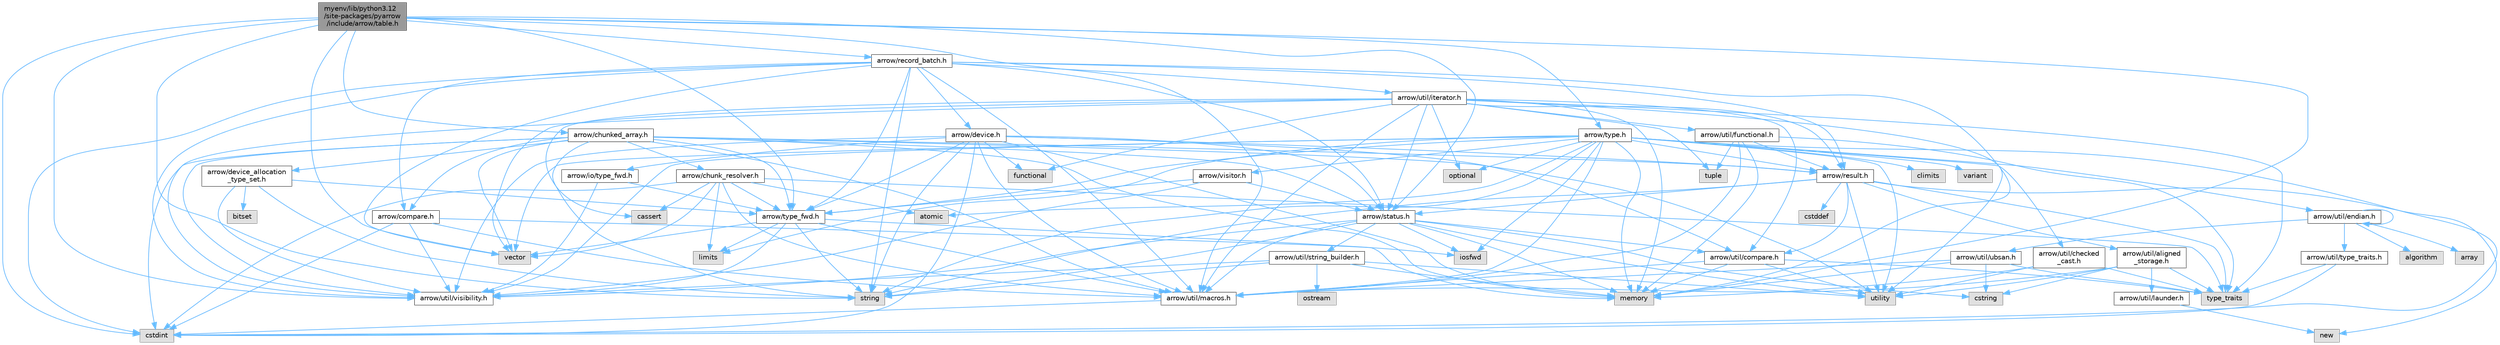 digraph "myenv/lib/python3.12/site-packages/pyarrow/include/arrow/table.h"
{
 // LATEX_PDF_SIZE
  bgcolor="transparent";
  edge [fontname=Helvetica,fontsize=10,labelfontname=Helvetica,labelfontsize=10];
  node [fontname=Helvetica,fontsize=10,shape=box,height=0.2,width=0.4];
  Node1 [id="Node000001",label="myenv/lib/python3.12\l/site-packages/pyarrow\l/include/arrow/table.h",height=0.2,width=0.4,color="gray40", fillcolor="grey60", style="filled", fontcolor="black",tooltip=" "];
  Node1 -> Node2 [id="edge1_Node000001_Node000002",color="steelblue1",style="solid",tooltip=" "];
  Node2 [id="Node000002",label="cstdint",height=0.2,width=0.4,color="grey60", fillcolor="#E0E0E0", style="filled",tooltip=" "];
  Node1 -> Node3 [id="edge2_Node000001_Node000003",color="steelblue1",style="solid",tooltip=" "];
  Node3 [id="Node000003",label="memory",height=0.2,width=0.4,color="grey60", fillcolor="#E0E0E0", style="filled",tooltip=" "];
  Node1 -> Node4 [id="edge3_Node000001_Node000004",color="steelblue1",style="solid",tooltip=" "];
  Node4 [id="Node000004",label="string",height=0.2,width=0.4,color="grey60", fillcolor="#E0E0E0", style="filled",tooltip=" "];
  Node1 -> Node5 [id="edge4_Node000001_Node000005",color="steelblue1",style="solid",tooltip=" "];
  Node5 [id="Node000005",label="vector",height=0.2,width=0.4,color="grey60", fillcolor="#E0E0E0", style="filled",tooltip=" "];
  Node1 -> Node6 [id="edge5_Node000001_Node000006",color="steelblue1",style="solid",tooltip=" "];
  Node6 [id="Node000006",label="arrow/chunked_array.h",height=0.2,width=0.4,color="grey40", fillcolor="white", style="filled",URL="$chunked__array_8h.html",tooltip=" "];
  Node6 -> Node2 [id="edge6_Node000006_Node000002",color="steelblue1",style="solid",tooltip=" "];
  Node6 -> Node3 [id="edge7_Node000006_Node000003",color="steelblue1",style="solid",tooltip=" "];
  Node6 -> Node4 [id="edge8_Node000006_Node000004",color="steelblue1",style="solid",tooltip=" "];
  Node6 -> Node7 [id="edge9_Node000006_Node000007",color="steelblue1",style="solid",tooltip=" "];
  Node7 [id="Node000007",label="utility",height=0.2,width=0.4,color="grey60", fillcolor="#E0E0E0", style="filled",tooltip=" "];
  Node6 -> Node5 [id="edge10_Node000006_Node000005",color="steelblue1",style="solid",tooltip=" "];
  Node6 -> Node8 [id="edge11_Node000006_Node000008",color="steelblue1",style="solid",tooltip=" "];
  Node8 [id="Node000008",label="arrow/chunk_resolver.h",height=0.2,width=0.4,color="grey40", fillcolor="white", style="filled",URL="$chunk__resolver_8h.html",tooltip=" "];
  Node8 -> Node9 [id="edge12_Node000008_Node000009",color="steelblue1",style="solid",tooltip=" "];
  Node9 [id="Node000009",label="atomic",height=0.2,width=0.4,color="grey60", fillcolor="#E0E0E0", style="filled",tooltip=" "];
  Node8 -> Node10 [id="edge13_Node000008_Node000010",color="steelblue1",style="solid",tooltip=" "];
  Node10 [id="Node000010",label="cassert",height=0.2,width=0.4,color="grey60", fillcolor="#E0E0E0", style="filled",tooltip=" "];
  Node8 -> Node2 [id="edge14_Node000008_Node000002",color="steelblue1",style="solid",tooltip=" "];
  Node8 -> Node11 [id="edge15_Node000008_Node000011",color="steelblue1",style="solid",tooltip=" "];
  Node11 [id="Node000011",label="limits",height=0.2,width=0.4,color="grey60", fillcolor="#E0E0E0", style="filled",tooltip=" "];
  Node8 -> Node12 [id="edge16_Node000008_Node000012",color="steelblue1",style="solid",tooltip=" "];
  Node12 [id="Node000012",label="type_traits",height=0.2,width=0.4,color="grey60", fillcolor="#E0E0E0", style="filled",tooltip=" "];
  Node8 -> Node5 [id="edge17_Node000008_Node000005",color="steelblue1",style="solid",tooltip=" "];
  Node8 -> Node13 [id="edge18_Node000008_Node000013",color="steelblue1",style="solid",tooltip=" "];
  Node13 [id="Node000013",label="arrow/type_fwd.h",height=0.2,width=0.4,color="grey40", fillcolor="white", style="filled",URL="$arrow_2type__fwd_8h.html",tooltip=" "];
  Node13 -> Node11 [id="edge19_Node000013_Node000011",color="steelblue1",style="solid",tooltip=" "];
  Node13 -> Node3 [id="edge20_Node000013_Node000003",color="steelblue1",style="solid",tooltip=" "];
  Node13 -> Node4 [id="edge21_Node000013_Node000004",color="steelblue1",style="solid",tooltip=" "];
  Node13 -> Node5 [id="edge22_Node000013_Node000005",color="steelblue1",style="solid",tooltip=" "];
  Node13 -> Node14 [id="edge23_Node000013_Node000014",color="steelblue1",style="solid",tooltip=" "];
  Node14 [id="Node000014",label="arrow/util/macros.h",height=0.2,width=0.4,color="grey40", fillcolor="white", style="filled",URL="$macros_8h.html",tooltip=" "];
  Node14 -> Node2 [id="edge24_Node000014_Node000002",color="steelblue1",style="solid",tooltip=" "];
  Node13 -> Node15 [id="edge25_Node000013_Node000015",color="steelblue1",style="solid",tooltip=" "];
  Node15 [id="Node000015",label="arrow/util/visibility.h",height=0.2,width=0.4,color="grey40", fillcolor="white", style="filled",URL="$include_2arrow_2util_2visibility_8h.html",tooltip=" "];
  Node8 -> Node14 [id="edge26_Node000008_Node000014",color="steelblue1",style="solid",tooltip=" "];
  Node6 -> Node16 [id="edge27_Node000006_Node000016",color="steelblue1",style="solid",tooltip=" "];
  Node16 [id="Node000016",label="arrow/compare.h",height=0.2,width=0.4,color="grey40", fillcolor="white", style="filled",URL="$compare_8h.html",tooltip=" "];
  Node16 -> Node2 [id="edge28_Node000016_Node000002",color="steelblue1",style="solid",tooltip=" "];
  Node16 -> Node17 [id="edge29_Node000016_Node000017",color="steelblue1",style="solid",tooltip=" "];
  Node17 [id="Node000017",label="iosfwd",height=0.2,width=0.4,color="grey60", fillcolor="#E0E0E0", style="filled",tooltip=" "];
  Node16 -> Node14 [id="edge30_Node000016_Node000014",color="steelblue1",style="solid",tooltip=" "];
  Node16 -> Node15 [id="edge31_Node000016_Node000015",color="steelblue1",style="solid",tooltip=" "];
  Node6 -> Node18 [id="edge32_Node000006_Node000018",color="steelblue1",style="solid",tooltip=" "];
  Node18 [id="Node000018",label="arrow/device_allocation\l_type_set.h",height=0.2,width=0.4,color="grey40", fillcolor="white", style="filled",URL="$device__allocation__type__set_8h.html",tooltip=" "];
  Node18 -> Node19 [id="edge33_Node000018_Node000019",color="steelblue1",style="solid",tooltip=" "];
  Node19 [id="Node000019",label="bitset",height=0.2,width=0.4,color="grey60", fillcolor="#E0E0E0", style="filled",tooltip=" "];
  Node18 -> Node4 [id="edge34_Node000018_Node000004",color="steelblue1",style="solid",tooltip=" "];
  Node18 -> Node13 [id="edge35_Node000018_Node000013",color="steelblue1",style="solid",tooltip=" "];
  Node18 -> Node15 [id="edge36_Node000018_Node000015",color="steelblue1",style="solid",tooltip=" "];
  Node6 -> Node20 [id="edge37_Node000006_Node000020",color="steelblue1",style="solid",tooltip=" "];
  Node20 [id="Node000020",label="arrow/result.h",height=0.2,width=0.4,color="grey40", fillcolor="white", style="filled",URL="$result_8h.html",tooltip=" "];
  Node20 -> Node21 [id="edge38_Node000020_Node000021",color="steelblue1",style="solid",tooltip=" "];
  Node21 [id="Node000021",label="cstddef",height=0.2,width=0.4,color="grey60", fillcolor="#E0E0E0", style="filled",tooltip=" "];
  Node20 -> Node22 [id="edge39_Node000020_Node000022",color="steelblue1",style="solid",tooltip=" "];
  Node22 [id="Node000022",label="new",height=0.2,width=0.4,color="grey60", fillcolor="#E0E0E0", style="filled",tooltip=" "];
  Node20 -> Node4 [id="edge40_Node000020_Node000004",color="steelblue1",style="solid",tooltip=" "];
  Node20 -> Node12 [id="edge41_Node000020_Node000012",color="steelblue1",style="solid",tooltip=" "];
  Node20 -> Node7 [id="edge42_Node000020_Node000007",color="steelblue1",style="solid",tooltip=" "];
  Node20 -> Node23 [id="edge43_Node000020_Node000023",color="steelblue1",style="solid",tooltip=" "];
  Node23 [id="Node000023",label="arrow/status.h",height=0.2,width=0.4,color="grey40", fillcolor="white", style="filled",URL="$status_8h.html",tooltip=" "];
  Node23 -> Node24 [id="edge44_Node000023_Node000024",color="steelblue1",style="solid",tooltip=" "];
  Node24 [id="Node000024",label="cstring",height=0.2,width=0.4,color="grey60", fillcolor="#E0E0E0", style="filled",tooltip=" "];
  Node23 -> Node17 [id="edge45_Node000023_Node000017",color="steelblue1",style="solid",tooltip=" "];
  Node23 -> Node3 [id="edge46_Node000023_Node000003",color="steelblue1",style="solid",tooltip=" "];
  Node23 -> Node4 [id="edge47_Node000023_Node000004",color="steelblue1",style="solid",tooltip=" "];
  Node23 -> Node7 [id="edge48_Node000023_Node000007",color="steelblue1",style="solid",tooltip=" "];
  Node23 -> Node25 [id="edge49_Node000023_Node000025",color="steelblue1",style="solid",tooltip=" "];
  Node25 [id="Node000025",label="arrow/util/compare.h",height=0.2,width=0.4,color="grey40", fillcolor="white", style="filled",URL="$util_2compare_8h.html",tooltip=" "];
  Node25 -> Node3 [id="edge50_Node000025_Node000003",color="steelblue1",style="solid",tooltip=" "];
  Node25 -> Node12 [id="edge51_Node000025_Node000012",color="steelblue1",style="solid",tooltip=" "];
  Node25 -> Node7 [id="edge52_Node000025_Node000007",color="steelblue1",style="solid",tooltip=" "];
  Node25 -> Node14 [id="edge53_Node000025_Node000014",color="steelblue1",style="solid",tooltip=" "];
  Node23 -> Node14 [id="edge54_Node000023_Node000014",color="steelblue1",style="solid",tooltip=" "];
  Node23 -> Node26 [id="edge55_Node000023_Node000026",color="steelblue1",style="solid",tooltip=" "];
  Node26 [id="Node000026",label="arrow/util/string_builder.h",height=0.2,width=0.4,color="grey40", fillcolor="white", style="filled",URL="$string__builder_8h.html",tooltip=" "];
  Node26 -> Node3 [id="edge56_Node000026_Node000003",color="steelblue1",style="solid",tooltip=" "];
  Node26 -> Node27 [id="edge57_Node000026_Node000027",color="steelblue1",style="solid",tooltip=" "];
  Node27 [id="Node000027",label="ostream",height=0.2,width=0.4,color="grey60", fillcolor="#E0E0E0", style="filled",tooltip=" "];
  Node26 -> Node4 [id="edge58_Node000026_Node000004",color="steelblue1",style="solid",tooltip=" "];
  Node26 -> Node7 [id="edge59_Node000026_Node000007",color="steelblue1",style="solid",tooltip=" "];
  Node26 -> Node15 [id="edge60_Node000026_Node000015",color="steelblue1",style="solid",tooltip=" "];
  Node23 -> Node15 [id="edge61_Node000023_Node000015",color="steelblue1",style="solid",tooltip=" "];
  Node20 -> Node28 [id="edge62_Node000020_Node000028",color="steelblue1",style="solid",tooltip=" "];
  Node28 [id="Node000028",label="arrow/util/aligned\l_storage.h",height=0.2,width=0.4,color="grey40", fillcolor="white", style="filled",URL="$aligned__storage_8h.html",tooltip=" "];
  Node28 -> Node24 [id="edge63_Node000028_Node000024",color="steelblue1",style="solid",tooltip=" "];
  Node28 -> Node12 [id="edge64_Node000028_Node000012",color="steelblue1",style="solid",tooltip=" "];
  Node28 -> Node7 [id="edge65_Node000028_Node000007",color="steelblue1",style="solid",tooltip=" "];
  Node28 -> Node29 [id="edge66_Node000028_Node000029",color="steelblue1",style="solid",tooltip=" "];
  Node29 [id="Node000029",label="arrow/util/launder.h",height=0.2,width=0.4,color="grey40", fillcolor="white", style="filled",URL="$launder_8h.html",tooltip=" "];
  Node29 -> Node22 [id="edge67_Node000029_Node000022",color="steelblue1",style="solid",tooltip=" "];
  Node28 -> Node14 [id="edge68_Node000028_Node000014",color="steelblue1",style="solid",tooltip=" "];
  Node20 -> Node25 [id="edge69_Node000020_Node000025",color="steelblue1",style="solid",tooltip=" "];
  Node6 -> Node23 [id="edge70_Node000006_Node000023",color="steelblue1",style="solid",tooltip=" "];
  Node6 -> Node13 [id="edge71_Node000006_Node000013",color="steelblue1",style="solid",tooltip=" "];
  Node6 -> Node14 [id="edge72_Node000006_Node000014",color="steelblue1",style="solid",tooltip=" "];
  Node6 -> Node15 [id="edge73_Node000006_Node000015",color="steelblue1",style="solid",tooltip=" "];
  Node1 -> Node30 [id="edge74_Node000001_Node000030",color="steelblue1",style="solid",tooltip=" "];
  Node30 [id="Node000030",label="arrow/record_batch.h",height=0.2,width=0.4,color="grey40", fillcolor="white", style="filled",URL="$record__batch_8h.html",tooltip=" "];
  Node30 -> Node2 [id="edge75_Node000030_Node000002",color="steelblue1",style="solid",tooltip=" "];
  Node30 -> Node3 [id="edge76_Node000030_Node000003",color="steelblue1",style="solid",tooltip=" "];
  Node30 -> Node4 [id="edge77_Node000030_Node000004",color="steelblue1",style="solid",tooltip=" "];
  Node30 -> Node5 [id="edge78_Node000030_Node000005",color="steelblue1",style="solid",tooltip=" "];
  Node30 -> Node16 [id="edge79_Node000030_Node000016",color="steelblue1",style="solid",tooltip=" "];
  Node30 -> Node31 [id="edge80_Node000030_Node000031",color="steelblue1",style="solid",tooltip=" "];
  Node31 [id="Node000031",label="arrow/device.h",height=0.2,width=0.4,color="grey40", fillcolor="white", style="filled",URL="$device_8h.html",tooltip=" "];
  Node31 -> Node2 [id="edge81_Node000031_Node000002",color="steelblue1",style="solid",tooltip=" "];
  Node31 -> Node32 [id="edge82_Node000031_Node000032",color="steelblue1",style="solid",tooltip=" "];
  Node32 [id="Node000032",label="functional",height=0.2,width=0.4,color="grey60", fillcolor="#E0E0E0", style="filled",tooltip=" "];
  Node31 -> Node3 [id="edge83_Node000031_Node000003",color="steelblue1",style="solid",tooltip=" "];
  Node31 -> Node4 [id="edge84_Node000031_Node000004",color="steelblue1",style="solid",tooltip=" "];
  Node31 -> Node33 [id="edge85_Node000031_Node000033",color="steelblue1",style="solid",tooltip=" "];
  Node33 [id="Node000033",label="arrow/io/type_fwd.h",height=0.2,width=0.4,color="grey40", fillcolor="white", style="filled",URL="$arrow_2io_2type__fwd_8h.html",tooltip=" "];
  Node33 -> Node13 [id="edge86_Node000033_Node000013",color="steelblue1",style="solid",tooltip=" "];
  Node33 -> Node15 [id="edge87_Node000033_Node000015",color="steelblue1",style="solid",tooltip=" "];
  Node31 -> Node20 [id="edge88_Node000031_Node000020",color="steelblue1",style="solid",tooltip=" "];
  Node31 -> Node23 [id="edge89_Node000031_Node000023",color="steelblue1",style="solid",tooltip=" "];
  Node31 -> Node13 [id="edge90_Node000031_Node000013",color="steelblue1",style="solid",tooltip=" "];
  Node31 -> Node25 [id="edge91_Node000031_Node000025",color="steelblue1",style="solid",tooltip=" "];
  Node31 -> Node14 [id="edge92_Node000031_Node000014",color="steelblue1",style="solid",tooltip=" "];
  Node31 -> Node15 [id="edge93_Node000031_Node000015",color="steelblue1",style="solid",tooltip=" "];
  Node30 -> Node20 [id="edge94_Node000030_Node000020",color="steelblue1",style="solid",tooltip=" "];
  Node30 -> Node23 [id="edge95_Node000030_Node000023",color="steelblue1",style="solid",tooltip=" "];
  Node30 -> Node13 [id="edge96_Node000030_Node000013",color="steelblue1",style="solid",tooltip=" "];
  Node30 -> Node34 [id="edge97_Node000030_Node000034",color="steelblue1",style="solid",tooltip=" "];
  Node34 [id="Node000034",label="arrow/util/iterator.h",height=0.2,width=0.4,color="grey40", fillcolor="white", style="filled",URL="$iterator_8h.html",tooltip=" "];
  Node34 -> Node10 [id="edge98_Node000034_Node000010",color="steelblue1",style="solid",tooltip=" "];
  Node34 -> Node32 [id="edge99_Node000034_Node000032",color="steelblue1",style="solid",tooltip=" "];
  Node34 -> Node3 [id="edge100_Node000034_Node000003",color="steelblue1",style="solid",tooltip=" "];
  Node34 -> Node35 [id="edge101_Node000034_Node000035",color="steelblue1",style="solid",tooltip=" "];
  Node35 [id="Node000035",label="optional",height=0.2,width=0.4,color="grey60", fillcolor="#E0E0E0", style="filled",tooltip=" "];
  Node34 -> Node36 [id="edge102_Node000034_Node000036",color="steelblue1",style="solid",tooltip=" "];
  Node36 [id="Node000036",label="tuple",height=0.2,width=0.4,color="grey60", fillcolor="#E0E0E0", style="filled",tooltip=" "];
  Node34 -> Node12 [id="edge103_Node000034_Node000012",color="steelblue1",style="solid",tooltip=" "];
  Node34 -> Node7 [id="edge104_Node000034_Node000007",color="steelblue1",style="solid",tooltip=" "];
  Node34 -> Node5 [id="edge105_Node000034_Node000005",color="steelblue1",style="solid",tooltip=" "];
  Node34 -> Node20 [id="edge106_Node000034_Node000020",color="steelblue1",style="solid",tooltip=" "];
  Node34 -> Node23 [id="edge107_Node000034_Node000023",color="steelblue1",style="solid",tooltip=" "];
  Node34 -> Node25 [id="edge108_Node000034_Node000025",color="steelblue1",style="solid",tooltip=" "];
  Node34 -> Node37 [id="edge109_Node000034_Node000037",color="steelblue1",style="solid",tooltip=" "];
  Node37 [id="Node000037",label="arrow/util/functional.h",height=0.2,width=0.4,color="grey40", fillcolor="white", style="filled",URL="$functional_8h.html",tooltip=" "];
  Node37 -> Node3 [id="edge110_Node000037_Node000003",color="steelblue1",style="solid",tooltip=" "];
  Node37 -> Node36 [id="edge111_Node000037_Node000036",color="steelblue1",style="solid",tooltip=" "];
  Node37 -> Node12 [id="edge112_Node000037_Node000012",color="steelblue1",style="solid",tooltip=" "];
  Node37 -> Node20 [id="edge113_Node000037_Node000020",color="steelblue1",style="solid",tooltip=" "];
  Node37 -> Node14 [id="edge114_Node000037_Node000014",color="steelblue1",style="solid",tooltip=" "];
  Node34 -> Node14 [id="edge115_Node000034_Node000014",color="steelblue1",style="solid",tooltip=" "];
  Node34 -> Node15 [id="edge116_Node000034_Node000015",color="steelblue1",style="solid",tooltip=" "];
  Node30 -> Node14 [id="edge117_Node000030_Node000014",color="steelblue1",style="solid",tooltip=" "];
  Node30 -> Node15 [id="edge118_Node000030_Node000015",color="steelblue1",style="solid",tooltip=" "];
  Node1 -> Node23 [id="edge119_Node000001_Node000023",color="steelblue1",style="solid",tooltip=" "];
  Node1 -> Node38 [id="edge120_Node000001_Node000038",color="steelblue1",style="solid",tooltip=" "];
  Node38 [id="Node000038",label="arrow/type.h",height=0.2,width=0.4,color="grey40", fillcolor="white", style="filled",URL="$type_8h.html",tooltip=" "];
  Node38 -> Node9 [id="edge121_Node000038_Node000009",color="steelblue1",style="solid",tooltip=" "];
  Node38 -> Node39 [id="edge122_Node000038_Node000039",color="steelblue1",style="solid",tooltip=" "];
  Node39 [id="Node000039",label="climits",height=0.2,width=0.4,color="grey60", fillcolor="#E0E0E0", style="filled",tooltip=" "];
  Node38 -> Node2 [id="edge123_Node000038_Node000002",color="steelblue1",style="solid",tooltip=" "];
  Node38 -> Node17 [id="edge124_Node000038_Node000017",color="steelblue1",style="solid",tooltip=" "];
  Node38 -> Node11 [id="edge125_Node000038_Node000011",color="steelblue1",style="solid",tooltip=" "];
  Node38 -> Node3 [id="edge126_Node000038_Node000003",color="steelblue1",style="solid",tooltip=" "];
  Node38 -> Node35 [id="edge127_Node000038_Node000035",color="steelblue1",style="solid",tooltip=" "];
  Node38 -> Node4 [id="edge128_Node000038_Node000004",color="steelblue1",style="solid",tooltip=" "];
  Node38 -> Node7 [id="edge129_Node000038_Node000007",color="steelblue1",style="solid",tooltip=" "];
  Node38 -> Node40 [id="edge130_Node000038_Node000040",color="steelblue1",style="solid",tooltip=" "];
  Node40 [id="Node000040",label="variant",height=0.2,width=0.4,color="grey60", fillcolor="#E0E0E0", style="filled",tooltip=" "];
  Node38 -> Node5 [id="edge131_Node000038_Node000005",color="steelblue1",style="solid",tooltip=" "];
  Node38 -> Node20 [id="edge132_Node000038_Node000020",color="steelblue1",style="solid",tooltip=" "];
  Node38 -> Node13 [id="edge133_Node000038_Node000013",color="steelblue1",style="solid",tooltip=" "];
  Node38 -> Node41 [id="edge134_Node000038_Node000041",color="steelblue1",style="solid",tooltip=" "];
  Node41 [id="Node000041",label="arrow/util/checked\l_cast.h",height=0.2,width=0.4,color="grey40", fillcolor="white", style="filled",URL="$checked__cast_8h.html",tooltip=" "];
  Node41 -> Node3 [id="edge135_Node000041_Node000003",color="steelblue1",style="solid",tooltip=" "];
  Node41 -> Node12 [id="edge136_Node000041_Node000012",color="steelblue1",style="solid",tooltip=" "];
  Node41 -> Node7 [id="edge137_Node000041_Node000007",color="steelblue1",style="solid",tooltip=" "];
  Node38 -> Node42 [id="edge138_Node000038_Node000042",color="steelblue1",style="solid",tooltip=" "];
  Node42 [id="Node000042",label="arrow/util/endian.h",height=0.2,width=0.4,color="grey40", fillcolor="white", style="filled",URL="$endian_8h.html",tooltip=" "];
  Node42 -> Node42 [id="edge139_Node000042_Node000042",color="steelblue1",style="solid",tooltip=" "];
  Node42 -> Node43 [id="edge140_Node000042_Node000043",color="steelblue1",style="solid",tooltip=" "];
  Node43 [id="Node000043",label="algorithm",height=0.2,width=0.4,color="grey60", fillcolor="#E0E0E0", style="filled",tooltip=" "];
  Node42 -> Node44 [id="edge141_Node000042_Node000044",color="steelblue1",style="solid",tooltip=" "];
  Node44 [id="Node000044",label="array",height=0.2,width=0.4,color="grey60", fillcolor="#E0E0E0", style="filled",tooltip=" "];
  Node42 -> Node45 [id="edge142_Node000042_Node000045",color="steelblue1",style="solid",tooltip=" "];
  Node45 [id="Node000045",label="arrow/util/type_traits.h",height=0.2,width=0.4,color="grey40", fillcolor="white", style="filled",URL="$include_2arrow_2util_2type__traits_8h.html",tooltip=" "];
  Node45 -> Node2 [id="edge143_Node000045_Node000002",color="steelblue1",style="solid",tooltip=" "];
  Node45 -> Node12 [id="edge144_Node000045_Node000012",color="steelblue1",style="solid",tooltip=" "];
  Node42 -> Node46 [id="edge145_Node000042_Node000046",color="steelblue1",style="solid",tooltip=" "];
  Node46 [id="Node000046",label="arrow/util/ubsan.h",height=0.2,width=0.4,color="grey40", fillcolor="white", style="filled",URL="$ubsan_8h.html",tooltip=" "];
  Node46 -> Node24 [id="edge146_Node000046_Node000024",color="steelblue1",style="solid",tooltip=" "];
  Node46 -> Node3 [id="edge147_Node000046_Node000003",color="steelblue1",style="solid",tooltip=" "];
  Node46 -> Node12 [id="edge148_Node000046_Node000012",color="steelblue1",style="solid",tooltip=" "];
  Node46 -> Node14 [id="edge149_Node000046_Node000014",color="steelblue1",style="solid",tooltip=" "];
  Node38 -> Node14 [id="edge150_Node000038_Node000014",color="steelblue1",style="solid",tooltip=" "];
  Node38 -> Node15 [id="edge151_Node000038_Node000015",color="steelblue1",style="solid",tooltip=" "];
  Node38 -> Node47 [id="edge152_Node000038_Node000047",color="steelblue1",style="solid",tooltip=" "];
  Node47 [id="Node000047",label="arrow/visitor.h",height=0.2,width=0.4,color="grey40", fillcolor="white", style="filled",URL="$visitor_8h.html",tooltip=" "];
  Node47 -> Node23 [id="edge153_Node000047_Node000023",color="steelblue1",style="solid",tooltip=" "];
  Node47 -> Node13 [id="edge154_Node000047_Node000013",color="steelblue1",style="solid",tooltip=" "];
  Node47 -> Node15 [id="edge155_Node000047_Node000015",color="steelblue1",style="solid",tooltip=" "];
  Node1 -> Node13 [id="edge156_Node000001_Node000013",color="steelblue1",style="solid",tooltip=" "];
  Node1 -> Node14 [id="edge157_Node000001_Node000014",color="steelblue1",style="solid",tooltip=" "];
  Node1 -> Node15 [id="edge158_Node000001_Node000015",color="steelblue1",style="solid",tooltip=" "];
}
